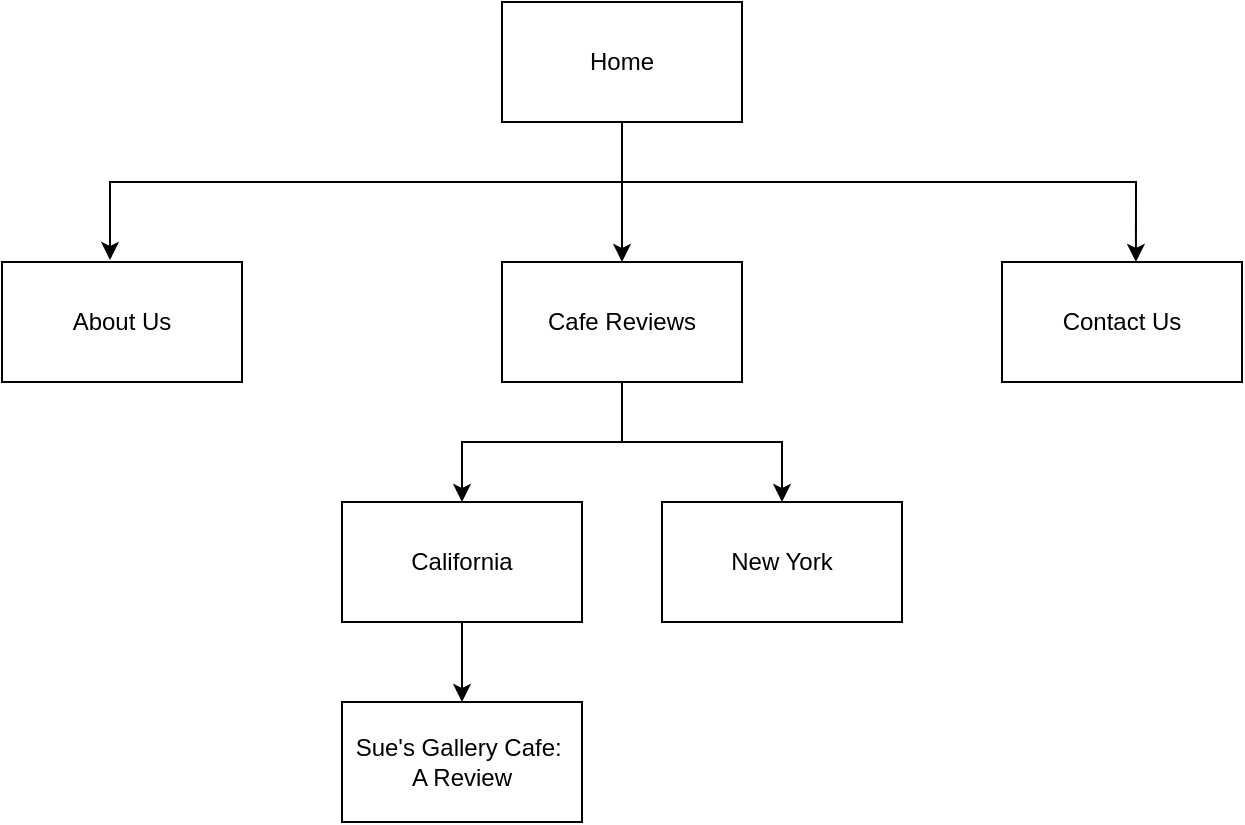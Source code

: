 <mxfile version="20.0.1" type="github">
  <diagram id="R2lEEEUBdFMjLlhIrx00" name="Page-1">
    <mxGraphModel dx="466" dy="684" grid="1" gridSize="10" guides="1" tooltips="1" connect="1" arrows="1" fold="1" page="1" pageScale="1" pageWidth="850" pageHeight="1100" math="0" shadow="0" extFonts="Permanent Marker^https://fonts.googleapis.com/css?family=Permanent+Marker">
      <root>
        <mxCell id="0" />
        <mxCell id="1" parent="0" />
        <mxCell id="0hlZXfyJcXa63XVc60s6-10" value="" style="edgeStyle=orthogonalEdgeStyle;rounded=0;orthogonalLoop=1;jettySize=auto;html=1;" parent="1" source="0hlZXfyJcXa63XVc60s6-2" target="0hlZXfyJcXa63XVc60s6-5" edge="1">
          <mxGeometry relative="1" as="geometry" />
        </mxCell>
        <mxCell id="0hlZXfyJcXa63XVc60s6-13" value="" style="edgeStyle=orthogonalEdgeStyle;rounded=0;orthogonalLoop=1;jettySize=auto;html=1;entryX=0.45;entryY=-0.017;entryDx=0;entryDy=0;entryPerimeter=0;" parent="1" source="0hlZXfyJcXa63XVc60s6-2" target="0hlZXfyJcXa63XVc60s6-3" edge="1">
          <mxGeometry relative="1" as="geometry">
            <mxPoint x="260" y="80" as="targetPoint" />
            <Array as="points">
              <mxPoint x="420" y="140" />
              <mxPoint x="164" y="140" />
            </Array>
          </mxGeometry>
        </mxCell>
        <mxCell id="0hlZXfyJcXa63XVc60s6-14" style="edgeStyle=orthogonalEdgeStyle;rounded=0;orthogonalLoop=1;jettySize=auto;html=1;entryX=0.558;entryY=0;entryDx=0;entryDy=0;entryPerimeter=0;" parent="1" target="0hlZXfyJcXa63XVc60s6-4" edge="1">
          <mxGeometry relative="1" as="geometry">
            <mxPoint x="680" y="80" as="targetPoint" />
            <mxPoint x="420" y="110" as="sourcePoint" />
            <Array as="points">
              <mxPoint x="420" y="140" />
              <mxPoint x="677" y="140" />
            </Array>
          </mxGeometry>
        </mxCell>
        <mxCell id="0hlZXfyJcXa63XVc60s6-2" value="Home" style="rounded=0;whiteSpace=wrap;html=1;strokeColor=default;fillColor=default;" parent="1" vertex="1">
          <mxGeometry x="360" y="50" width="120" height="60" as="geometry" />
        </mxCell>
        <mxCell id="0hlZXfyJcXa63XVc60s6-3" value="About Us" style="rounded=0;whiteSpace=wrap;html=1;strokeColor=default;fillColor=default;" parent="1" vertex="1">
          <mxGeometry x="110" y="180" width="120" height="60" as="geometry" />
        </mxCell>
        <mxCell id="0hlZXfyJcXa63XVc60s6-4" value="Contact Us" style="rounded=0;whiteSpace=wrap;html=1;strokeColor=default;fillColor=default;" parent="1" vertex="1">
          <mxGeometry x="610" y="180" width="120" height="60" as="geometry" />
        </mxCell>
        <mxCell id="0hlZXfyJcXa63XVc60s6-11" value="" style="edgeStyle=orthogonalEdgeStyle;rounded=0;orthogonalLoop=1;jettySize=auto;html=1;" parent="1" source="0hlZXfyJcXa63XVc60s6-5" target="0hlZXfyJcXa63XVc60s6-7" edge="1">
          <mxGeometry relative="1" as="geometry" />
        </mxCell>
        <mxCell id="0hlZXfyJcXa63XVc60s6-17" value="" style="edgeStyle=orthogonalEdgeStyle;rounded=0;orthogonalLoop=1;jettySize=auto;html=1;" parent="1" source="0hlZXfyJcXa63XVc60s6-5" edge="1">
          <mxGeometry relative="1" as="geometry">
            <mxPoint x="500" y="300" as="targetPoint" />
            <Array as="points">
              <mxPoint x="420" y="270" />
              <mxPoint x="500" y="270" />
            </Array>
          </mxGeometry>
        </mxCell>
        <mxCell id="0hlZXfyJcXa63XVc60s6-5" value="Cafe Reviews" style="rounded=0;whiteSpace=wrap;html=1;strokeColor=default;fillColor=default;" parent="1" vertex="1">
          <mxGeometry x="360" y="180" width="120" height="60" as="geometry" />
        </mxCell>
        <mxCell id="pLtk3N5Nt5iYMbCYhQ50-2" value="" style="edgeStyle=orthogonalEdgeStyle;rounded=0;orthogonalLoop=1;jettySize=auto;html=1;" edge="1" parent="1" source="0hlZXfyJcXa63XVc60s6-7" target="pLtk3N5Nt5iYMbCYhQ50-1">
          <mxGeometry relative="1" as="geometry" />
        </mxCell>
        <mxCell id="0hlZXfyJcXa63XVc60s6-7" value="California" style="rounded=0;whiteSpace=wrap;html=1;strokeColor=default;fillColor=default;" parent="1" vertex="1">
          <mxGeometry x="280" y="300" width="120" height="60" as="geometry" />
        </mxCell>
        <mxCell id="0hlZXfyJcXa63XVc60s6-15" value="New York" style="rounded=0;whiteSpace=wrap;html=1;strokeColor=default;fillColor=default;" parent="1" vertex="1">
          <mxGeometry x="440" y="300" width="120" height="60" as="geometry" />
        </mxCell>
        <mxCell id="pLtk3N5Nt5iYMbCYhQ50-1" value="Sue&#39;s Gallery Cafe:&amp;nbsp;&lt;br&gt;A Review" style="rounded=0;whiteSpace=wrap;html=1;" vertex="1" parent="1">
          <mxGeometry x="280" y="400" width="120" height="60" as="geometry" />
        </mxCell>
      </root>
    </mxGraphModel>
  </diagram>
</mxfile>
